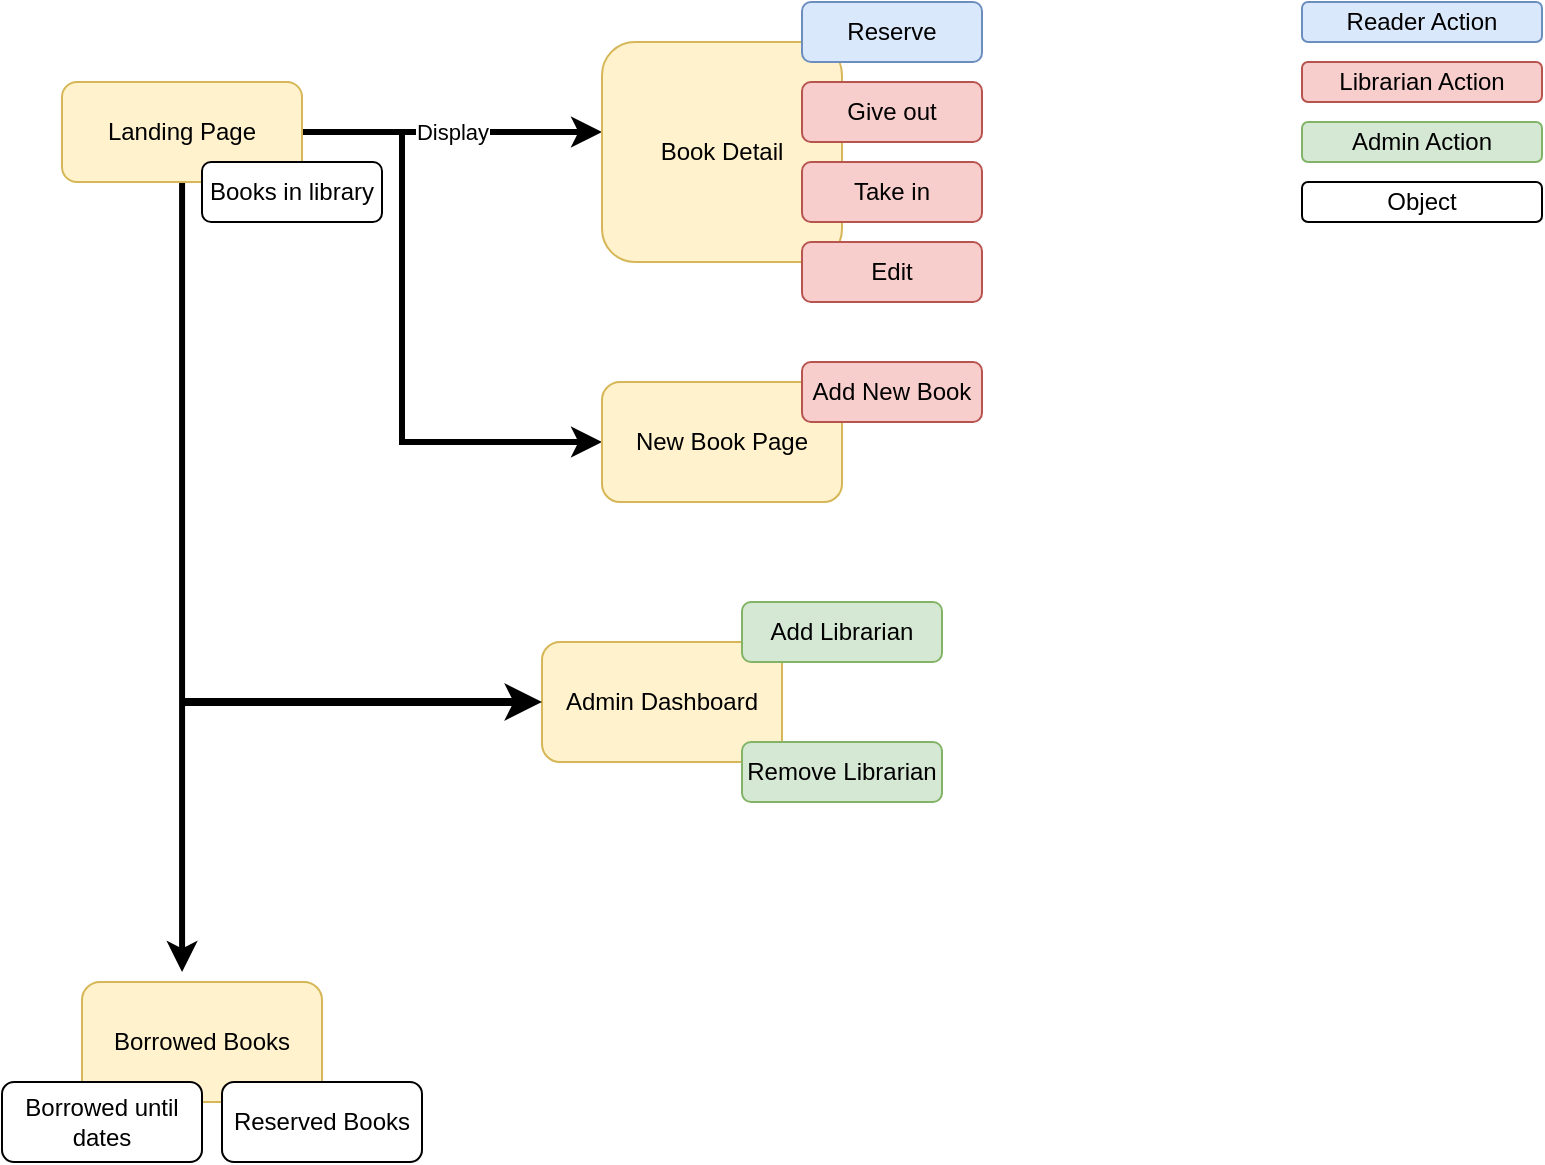 <mxfile version="21.0.2" type="github">
  <diagram id="u2RXuAuM1ZONc2ouVt6J" name="Page-1">
    <mxGraphModel dx="1422" dy="769" grid="1" gridSize="10" guides="1" tooltips="1" connect="1" arrows="1" fold="1" page="1" pageScale="1" pageWidth="850" pageHeight="1100" math="0" shadow="0">
      <root>
        <mxCell id="0" />
        <mxCell id="1" parent="0" />
        <mxCell id="gTLzLT_ovjnBCT86g6D_-15" value="Display" style="edgeStyle=orthogonalEdgeStyle;rounded=0;orthogonalLoop=1;jettySize=auto;html=1;entryX=0;entryY=0.409;entryDx=0;entryDy=0;entryPerimeter=0;strokeWidth=3;" parent="1" source="gTLzLT_ovjnBCT86g6D_-1" target="gTLzLT_ovjnBCT86g6D_-3" edge="1">
          <mxGeometry relative="1" as="geometry">
            <Array as="points">
              <mxPoint x="280" y="95" />
              <mxPoint x="280" y="95" />
            </Array>
          </mxGeometry>
        </mxCell>
        <mxCell id="gTLzLT_ovjnBCT86g6D_-17" style="edgeStyle=orthogonalEdgeStyle;rounded=0;orthogonalLoop=1;jettySize=auto;html=1;strokeWidth=3;entryX=0.417;entryY=-0.083;entryDx=0;entryDy=0;entryPerimeter=0;" parent="1" source="gTLzLT_ovjnBCT86g6D_-1" target="gTLzLT_ovjnBCT86g6D_-16" edge="1">
          <mxGeometry relative="1" as="geometry">
            <mxPoint x="130" y="220" as="targetPoint" />
            <Array as="points" />
          </mxGeometry>
        </mxCell>
        <mxCell id="gTLzLT_ovjnBCT86g6D_-22" style="edgeStyle=orthogonalEdgeStyle;rounded=0;orthogonalLoop=1;jettySize=auto;html=1;entryX=0;entryY=0.5;entryDx=0;entryDy=0;strokeWidth=3;" parent="1" source="gTLzLT_ovjnBCT86g6D_-1" target="gTLzLT_ovjnBCT86g6D_-21" edge="1">
          <mxGeometry relative="1" as="geometry">
            <Array as="points">
              <mxPoint x="240" y="95" />
              <mxPoint x="240" y="250" />
            </Array>
          </mxGeometry>
        </mxCell>
        <mxCell id="gTLzLT_ovjnBCT86g6D_-1" value="Landing Page" style="rounded=1;whiteSpace=wrap;html=1;fillColor=#fff2cc;strokeColor=#d6b656;" parent="1" vertex="1">
          <mxGeometry x="70" y="70" width="120" height="50" as="geometry" />
        </mxCell>
        <mxCell id="gTLzLT_ovjnBCT86g6D_-2" value="Books in library" style="rounded=1;whiteSpace=wrap;html=1;" parent="1" vertex="1">
          <mxGeometry x="140" y="110" width="90" height="30" as="geometry" />
        </mxCell>
        <mxCell id="gTLzLT_ovjnBCT86g6D_-3" value="Book Detail" style="rounded=1;whiteSpace=wrap;html=1;fillColor=#fff2cc;strokeColor=#d6b656;" parent="1" vertex="1">
          <mxGeometry x="340" y="50" width="120" height="110" as="geometry" />
        </mxCell>
        <mxCell id="gTLzLT_ovjnBCT86g6D_-5" value="Reserve" style="rounded=1;whiteSpace=wrap;html=1;fillColor=#dae8fc;strokeColor=#6c8ebf;" parent="1" vertex="1">
          <mxGeometry x="440" y="30" width="90" height="30" as="geometry" />
        </mxCell>
        <mxCell id="gTLzLT_ovjnBCT86g6D_-8" value="Give out" style="rounded=1;whiteSpace=wrap;html=1;fillColor=#f8cecc;strokeColor=#b85450;" parent="1" vertex="1">
          <mxGeometry x="440" y="70" width="90" height="30" as="geometry" />
        </mxCell>
        <mxCell id="gTLzLT_ovjnBCT86g6D_-12" value="Take in" style="rounded=1;whiteSpace=wrap;html=1;fillColor=#f8cecc;strokeColor=#b85450;" parent="1" vertex="1">
          <mxGeometry x="440" y="110" width="90" height="30" as="geometry" />
        </mxCell>
        <mxCell id="gTLzLT_ovjnBCT86g6D_-14" value="Edit" style="rounded=1;whiteSpace=wrap;html=1;fillColor=#f8cecc;strokeColor=#b85450;" parent="1" vertex="1">
          <mxGeometry x="440" y="150" width="90" height="30" as="geometry" />
        </mxCell>
        <mxCell id="gTLzLT_ovjnBCT86g6D_-16" value="Borrowed Books" style="rounded=1;whiteSpace=wrap;html=1;fillColor=#fff2cc;strokeColor=#d6b656;" parent="1" vertex="1">
          <mxGeometry x="80" y="520" width="120" height="60" as="geometry" />
        </mxCell>
        <mxCell id="gTLzLT_ovjnBCT86g6D_-18" value="Borrowed until&lt;br&gt;dates" style="rounded=1;whiteSpace=wrap;html=1;" parent="1" vertex="1">
          <mxGeometry x="40" y="570" width="100" height="40" as="geometry" />
        </mxCell>
        <mxCell id="gTLzLT_ovjnBCT86g6D_-19" value="Reserved Books" style="rounded=1;whiteSpace=wrap;html=1;" parent="1" vertex="1">
          <mxGeometry x="150" y="570" width="100" height="40" as="geometry" />
        </mxCell>
        <mxCell id="gTLzLT_ovjnBCT86g6D_-21" value="New Book Page" style="rounded=1;whiteSpace=wrap;html=1;fillColor=#fff2cc;strokeColor=#d6b656;" parent="1" vertex="1">
          <mxGeometry x="340" y="220" width="120" height="60" as="geometry" />
        </mxCell>
        <mxCell id="gTLzLT_ovjnBCT86g6D_-23" value="Reader Action" style="rounded=1;whiteSpace=wrap;html=1;fillColor=#dae8fc;strokeColor=#6c8ebf;" parent="1" vertex="1">
          <mxGeometry x="690" y="30" width="120" height="20" as="geometry" />
        </mxCell>
        <mxCell id="gTLzLT_ovjnBCT86g6D_-24" value="Librarian Action" style="rounded=1;whiteSpace=wrap;html=1;fillColor=#f8cecc;strokeColor=#b85450;" parent="1" vertex="1">
          <mxGeometry x="690" y="60" width="120" height="20" as="geometry" />
        </mxCell>
        <mxCell id="gTLzLT_ovjnBCT86g6D_-25" value="Add New Book" style="rounded=1;whiteSpace=wrap;html=1;fillColor=#f8cecc;strokeColor=#b85450;" parent="1" vertex="1">
          <mxGeometry x="440" y="210" width="90" height="30" as="geometry" />
        </mxCell>
        <mxCell id="gTLzLT_ovjnBCT86g6D_-26" value="Admin Dashboard" style="rounded=1;whiteSpace=wrap;html=1;fillColor=#fff2cc;strokeColor=#d6b656;" parent="1" vertex="1">
          <mxGeometry x="310" y="350" width="120" height="60" as="geometry" />
        </mxCell>
        <mxCell id="gTLzLT_ovjnBCT86g6D_-29" value="Admin Action" style="rounded=1;whiteSpace=wrap;html=1;fillColor=#d5e8d4;strokeColor=#82b366;" parent="1" vertex="1">
          <mxGeometry x="690" y="90" width="120" height="20" as="geometry" />
        </mxCell>
        <mxCell id="gTLzLT_ovjnBCT86g6D_-30" value="Add Librarian" style="rounded=1;whiteSpace=wrap;html=1;fillColor=#d5e8d4;strokeColor=#82b366;" parent="1" vertex="1">
          <mxGeometry x="410" y="330" width="100" height="30" as="geometry" />
        </mxCell>
        <mxCell id="gTLzLT_ovjnBCT86g6D_-31" value="Remove Librarian" style="rounded=1;whiteSpace=wrap;html=1;fillColor=#d5e8d4;strokeColor=#82b366;" parent="1" vertex="1">
          <mxGeometry x="410" y="400" width="100" height="30" as="geometry" />
        </mxCell>
        <mxCell id="gTLzLT_ovjnBCT86g6D_-32" value="Object" style="rounded=1;whiteSpace=wrap;html=1;" parent="1" vertex="1">
          <mxGeometry x="690" y="120" width="120" height="20" as="geometry" />
        </mxCell>
        <mxCell id="UENm6vXJXYiIuP29thLv-4" value="" style="endArrow=classic;html=1;rounded=0;entryX=0;entryY=0.5;entryDx=0;entryDy=0;strokeWidth=4;" edge="1" parent="1" target="gTLzLT_ovjnBCT86g6D_-26">
          <mxGeometry width="50" height="50" relative="1" as="geometry">
            <mxPoint x="130" y="380" as="sourcePoint" />
            <mxPoint x="450" y="350" as="targetPoint" />
          </mxGeometry>
        </mxCell>
      </root>
    </mxGraphModel>
  </diagram>
</mxfile>
